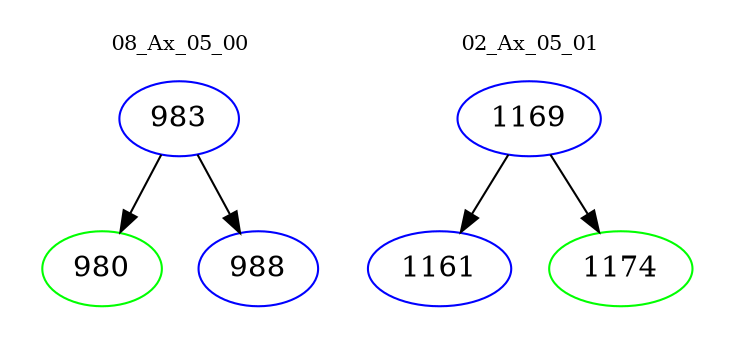digraph{
subgraph cluster_0 {
color = white
label = "08_Ax_05_00";
fontsize=10;
T0_983 [label="983", color="blue"]
T0_983 -> T0_980 [color="black"]
T0_980 [label="980", color="green"]
T0_983 -> T0_988 [color="black"]
T0_988 [label="988", color="blue"]
}
subgraph cluster_1 {
color = white
label = "02_Ax_05_01";
fontsize=10;
T1_1169 [label="1169", color="blue"]
T1_1169 -> T1_1161 [color="black"]
T1_1161 [label="1161", color="blue"]
T1_1169 -> T1_1174 [color="black"]
T1_1174 [label="1174", color="green"]
}
}
